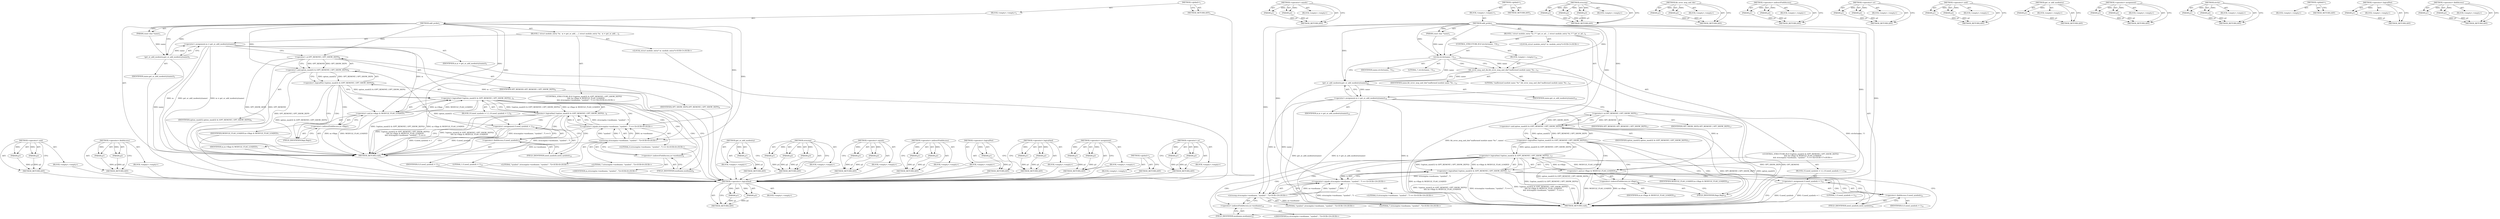 digraph "&lt;operator&gt;.fieldAccess" {
vulnerable_85 [label=<(METHOD,&lt;operator&gt;.and)>];
vulnerable_86 [label=<(PARAM,p1)>];
vulnerable_87 [label=<(PARAM,p2)>];
vulnerable_88 [label=<(BLOCK,&lt;empty&gt;,&lt;empty&gt;)>];
vulnerable_89 [label=<(METHOD_RETURN,ANY)>];
vulnerable_111 [label=<(METHOD,&lt;operator&gt;.fieldAccess)>];
vulnerable_112 [label=<(PARAM,p1)>];
vulnerable_113 [label=<(PARAM,p2)>];
vulnerable_114 [label=<(BLOCK,&lt;empty&gt;,&lt;empty&gt;)>];
vulnerable_115 [label=<(METHOD_RETURN,ANY)>];
vulnerable_6 [label=<(METHOD,&lt;global&gt;)<SUB>1</SUB>>];
vulnerable_7 [label=<(BLOCK,&lt;empty&gt;,&lt;empty&gt;)<SUB>1</SUB>>];
vulnerable_8 [label=<(METHOD,add_probe)<SUB>1</SUB>>];
vulnerable_9 [label=<(PARAM,const char *name)<SUB>1</SUB>>];
vulnerable_10 [label=<(BLOCK,{
 	struct module_entry *m;
 
 	m = get_or_add_...,{
 	struct module_entry *m;
 
 	m = get_or_add_...)<SUB>2</SUB>>];
vulnerable_11 [label="<(LOCAL,struct module_entry* m: module_entry*)<SUB>3</SUB>>"];
vulnerable_12 [label=<(&lt;operator&gt;.assignment,m = get_or_add_modentry(name))<SUB>5</SUB>>];
vulnerable_13 [label=<(IDENTIFIER,m,m = get_or_add_modentry(name))<SUB>5</SUB>>];
vulnerable_14 [label=<(get_or_add_modentry,get_or_add_modentry(name))<SUB>5</SUB>>];
vulnerable_15 [label=<(IDENTIFIER,name,get_or_add_modentry(name))<SUB>5</SUB>>];
vulnerable_16 [label="<(CONTROL_STRUCTURE,IF,if (!(option_mask32 &amp; (OPT_REMOVE | OPT_SHOW_DEPS))
 	 &amp;&amp; (m-&gt;flags &amp; MODULE_FLAG_LOADED)
	 &amp;&amp; strncmp(m-&gt;modname, &quot;symbol:&quot;, 7) == 0))<SUB>6</SUB>>"];
vulnerable_17 [label=<(&lt;operator&gt;.logicalAnd,!(option_mask32 &amp; (OPT_REMOVE | OPT_SHOW_DEPS))...)<SUB>6</SUB>>];
vulnerable_18 [label=<(&lt;operator&gt;.logicalAnd,!(option_mask32 &amp; (OPT_REMOVE | OPT_SHOW_DEPS))...)<SUB>6</SUB>>];
vulnerable_19 [label=<(&lt;operator&gt;.logicalNot,!(option_mask32 &amp; (OPT_REMOVE | OPT_SHOW_DEPS)))<SUB>6</SUB>>];
vulnerable_20 [label=<(&lt;operator&gt;.and,option_mask32 &amp; (OPT_REMOVE | OPT_SHOW_DEPS))<SUB>6</SUB>>];
vulnerable_21 [label=<(IDENTIFIER,option_mask32,option_mask32 &amp; (OPT_REMOVE | OPT_SHOW_DEPS))<SUB>6</SUB>>];
vulnerable_22 [label=<(&lt;operator&gt;.or,OPT_REMOVE | OPT_SHOW_DEPS)<SUB>6</SUB>>];
vulnerable_23 [label=<(IDENTIFIER,OPT_REMOVE,OPT_REMOVE | OPT_SHOW_DEPS)<SUB>6</SUB>>];
vulnerable_24 [label=<(IDENTIFIER,OPT_SHOW_DEPS,OPT_REMOVE | OPT_SHOW_DEPS)<SUB>6</SUB>>];
vulnerable_25 [label=<(&lt;operator&gt;.and,m-&gt;flags &amp; MODULE_FLAG_LOADED)<SUB>7</SUB>>];
vulnerable_26 [label=<(&lt;operator&gt;.indirectFieldAccess,m-&gt;flags)<SUB>7</SUB>>];
vulnerable_27 [label=<(IDENTIFIER,m,m-&gt;flags &amp; MODULE_FLAG_LOADED)<SUB>7</SUB>>];
vulnerable_28 [label=<(FIELD_IDENTIFIER,flags,flags)<SUB>7</SUB>>];
vulnerable_29 [label=<(IDENTIFIER,MODULE_FLAG_LOADED,m-&gt;flags &amp; MODULE_FLAG_LOADED)<SUB>7</SUB>>];
vulnerable_30 [label="<(&lt;operator&gt;.equals,strncmp(m-&gt;modname, &quot;symbol:&quot;, 7) == 0)<SUB>8</SUB>>"];
vulnerable_31 [label="<(strncmp,strncmp(m-&gt;modname, &quot;symbol:&quot;, 7))<SUB>8</SUB>>"];
vulnerable_32 [label=<(&lt;operator&gt;.indirectFieldAccess,m-&gt;modname)<SUB>8</SUB>>];
vulnerable_33 [label="<(IDENTIFIER,m,strncmp(m-&gt;modname, &quot;symbol:&quot;, 7))<SUB>8</SUB>>"];
vulnerable_34 [label=<(FIELD_IDENTIFIER,modname,modname)<SUB>8</SUB>>];
vulnerable_35 [label="<(LITERAL,&quot;symbol:&quot;,strncmp(m-&gt;modname, &quot;symbol:&quot;, 7))<SUB>8</SUB>>"];
vulnerable_36 [label="<(LITERAL,7,strncmp(m-&gt;modname, &quot;symbol:&quot;, 7))<SUB>8</SUB>>"];
vulnerable_37 [label="<(LITERAL,0,strncmp(m-&gt;modname, &quot;symbol:&quot;, 7) == 0)<SUB>8</SUB>>"];
vulnerable_38 [label=<(BLOCK,{
		G.need_symbols = 1;
	},{
		G.need_symbols = 1;
	})<SUB>9</SUB>>];
vulnerable_39 [label=<(&lt;operator&gt;.assignment,G.need_symbols = 1)<SUB>10</SUB>>];
vulnerable_40 [label=<(&lt;operator&gt;.fieldAccess,G.need_symbols)<SUB>10</SUB>>];
vulnerable_41 [label=<(IDENTIFIER,G,G.need_symbols = 1)<SUB>10</SUB>>];
vulnerable_42 [label=<(FIELD_IDENTIFIER,need_symbols,need_symbols)<SUB>10</SUB>>];
vulnerable_43 [label=<(LITERAL,1,G.need_symbols = 1)<SUB>10</SUB>>];
vulnerable_44 [label=<(METHOD_RETURN,void)<SUB>1</SUB>>];
vulnerable_46 [label=<(METHOD_RETURN,ANY)<SUB>1</SUB>>];
vulnerable_72 [label=<(METHOD,get_or_add_modentry)>];
vulnerable_73 [label=<(PARAM,p1)>];
vulnerable_74 [label=<(BLOCK,&lt;empty&gt;,&lt;empty&gt;)>];
vulnerable_75 [label=<(METHOD_RETURN,ANY)>];
vulnerable_105 [label=<(METHOD,strncmp)>];
vulnerable_106 [label=<(PARAM,p1)>];
vulnerable_107 [label=<(PARAM,p2)>];
vulnerable_108 [label=<(PARAM,p3)>];
vulnerable_109 [label=<(BLOCK,&lt;empty&gt;,&lt;empty&gt;)>];
vulnerable_110 [label=<(METHOD_RETURN,ANY)>];
vulnerable_100 [label=<(METHOD,&lt;operator&gt;.equals)>];
vulnerable_101 [label=<(PARAM,p1)>];
vulnerable_102 [label=<(PARAM,p2)>];
vulnerable_103 [label=<(BLOCK,&lt;empty&gt;,&lt;empty&gt;)>];
vulnerable_104 [label=<(METHOD_RETURN,ANY)>];
vulnerable_95 [label=<(METHOD,&lt;operator&gt;.indirectFieldAccess)>];
vulnerable_96 [label=<(PARAM,p1)>];
vulnerable_97 [label=<(PARAM,p2)>];
vulnerable_98 [label=<(BLOCK,&lt;empty&gt;,&lt;empty&gt;)>];
vulnerable_99 [label=<(METHOD_RETURN,ANY)>];
vulnerable_81 [label=<(METHOD,&lt;operator&gt;.logicalNot)>];
vulnerable_82 [label=<(PARAM,p1)>];
vulnerable_83 [label=<(BLOCK,&lt;empty&gt;,&lt;empty&gt;)>];
vulnerable_84 [label=<(METHOD_RETURN,ANY)>];
vulnerable_76 [label=<(METHOD,&lt;operator&gt;.logicalAnd)>];
vulnerable_77 [label=<(PARAM,p1)>];
vulnerable_78 [label=<(PARAM,p2)>];
vulnerable_79 [label=<(BLOCK,&lt;empty&gt;,&lt;empty&gt;)>];
vulnerable_80 [label=<(METHOD_RETURN,ANY)>];
vulnerable_67 [label=<(METHOD,&lt;operator&gt;.assignment)>];
vulnerable_68 [label=<(PARAM,p1)>];
vulnerable_69 [label=<(PARAM,p2)>];
vulnerable_70 [label=<(BLOCK,&lt;empty&gt;,&lt;empty&gt;)>];
vulnerable_71 [label=<(METHOD_RETURN,ANY)>];
vulnerable_61 [label=<(METHOD,&lt;global&gt;)<SUB>1</SUB>>];
vulnerable_62 [label=<(BLOCK,&lt;empty&gt;,&lt;empty&gt;)>];
vulnerable_63 [label=<(METHOD_RETURN,ANY)>];
vulnerable_90 [label=<(METHOD,&lt;operator&gt;.or)>];
vulnerable_91 [label=<(PARAM,p1)>];
vulnerable_92 [label=<(PARAM,p2)>];
vulnerable_93 [label=<(BLOCK,&lt;empty&gt;,&lt;empty&gt;)>];
vulnerable_94 [label=<(METHOD_RETURN,ANY)>];
fixed_98 [label=<(METHOD,&lt;operator&gt;.logicalAnd)>];
fixed_99 [label=<(PARAM,p1)>];
fixed_100 [label=<(PARAM,p2)>];
fixed_101 [label=<(BLOCK,&lt;empty&gt;,&lt;empty&gt;)>];
fixed_102 [label=<(METHOD_RETURN,ANY)>];
fixed_122 [label=<(METHOD,&lt;operator&gt;.equals)>];
fixed_123 [label=<(PARAM,p1)>];
fixed_124 [label=<(PARAM,p2)>];
fixed_125 [label=<(BLOCK,&lt;empty&gt;,&lt;empty&gt;)>];
fixed_126 [label=<(METHOD_RETURN,ANY)>];
fixed_6 [label=<(METHOD,&lt;global&gt;)<SUB>1</SUB>>];
fixed_7 [label=<(BLOCK,&lt;empty&gt;,&lt;empty&gt;)<SUB>1</SUB>>];
fixed_8 [label=<(METHOD,add_probe)<SUB>1</SUB>>];
fixed_9 [label=<(PARAM,const char *name)<SUB>1</SUB>>];
fixed_10 [label=<(BLOCK,{
 	struct module_entry *m;
 
	/*
	 * get_or_ad...,{
 	struct module_entry *m;
 
	/*
	 * get_or_ad...)<SUB>2</SUB>>];
fixed_11 [label="<(LOCAL,struct module_entry* m: module_entry*)<SUB>3</SUB>>"];
fixed_12 [label=<(CONTROL_STRUCTURE,IF,if (strchr(name, '/')))<SUB>13</SUB>>];
fixed_13 [label=<(strchr,strchr(name, '/'))<SUB>13</SUB>>];
fixed_14 [label=<(IDENTIFIER,name,strchr(name, '/'))<SUB>13</SUB>>];
fixed_15 [label=<(LITERAL,'/',strchr(name, '/'))<SUB>13</SUB>>];
fixed_16 [label=<(BLOCK,&lt;empty&gt;,&lt;empty&gt;)<SUB>14</SUB>>];
fixed_17 [label=<(bb_error_msg_and_die,bb_error_msg_and_die(&quot;malformed module name '%s...)<SUB>14</SUB>>];
fixed_18 [label=<(LITERAL,&quot;malformed module name '%s'&quot;,bb_error_msg_and_die(&quot;malformed module name '%s...)<SUB>14</SUB>>];
fixed_19 [label=<(IDENTIFIER,name,bb_error_msg_and_die(&quot;malformed module name '%s...)<SUB>14</SUB>>];
fixed_20 [label=<(&lt;operator&gt;.assignment,m = get_or_add_modentry(name))<SUB>16</SUB>>];
fixed_21 [label=<(IDENTIFIER,m,m = get_or_add_modentry(name))<SUB>16</SUB>>];
fixed_22 [label=<(get_or_add_modentry,get_or_add_modentry(name))<SUB>16</SUB>>];
fixed_23 [label=<(IDENTIFIER,name,get_or_add_modentry(name))<SUB>16</SUB>>];
fixed_24 [label="<(CONTROL_STRUCTURE,IF,if (!(option_mask32 &amp; (OPT_REMOVE | OPT_SHOW_DEPS))
 	 &amp;&amp; (m-&gt;flags &amp; MODULE_FLAG_LOADED)
	 &amp;&amp; strncmp(m-&gt;modname, &quot;symbol:&quot;, 7) == 0))<SUB>17</SUB>>"];
fixed_25 [label=<(&lt;operator&gt;.logicalAnd,!(option_mask32 &amp; (OPT_REMOVE | OPT_SHOW_DEPS))...)<SUB>17</SUB>>];
fixed_26 [label=<(&lt;operator&gt;.logicalAnd,!(option_mask32 &amp; (OPT_REMOVE | OPT_SHOW_DEPS))...)<SUB>17</SUB>>];
fixed_27 [label=<(&lt;operator&gt;.logicalNot,!(option_mask32 &amp; (OPT_REMOVE | OPT_SHOW_DEPS)))<SUB>17</SUB>>];
fixed_28 [label=<(&lt;operator&gt;.and,option_mask32 &amp; (OPT_REMOVE | OPT_SHOW_DEPS))<SUB>17</SUB>>];
fixed_29 [label=<(IDENTIFIER,option_mask32,option_mask32 &amp; (OPT_REMOVE | OPT_SHOW_DEPS))<SUB>17</SUB>>];
fixed_30 [label=<(&lt;operator&gt;.or,OPT_REMOVE | OPT_SHOW_DEPS)<SUB>17</SUB>>];
fixed_31 [label=<(IDENTIFIER,OPT_REMOVE,OPT_REMOVE | OPT_SHOW_DEPS)<SUB>17</SUB>>];
fixed_32 [label=<(IDENTIFIER,OPT_SHOW_DEPS,OPT_REMOVE | OPT_SHOW_DEPS)<SUB>17</SUB>>];
fixed_33 [label=<(&lt;operator&gt;.and,m-&gt;flags &amp; MODULE_FLAG_LOADED)<SUB>18</SUB>>];
fixed_34 [label=<(&lt;operator&gt;.indirectFieldAccess,m-&gt;flags)<SUB>18</SUB>>];
fixed_35 [label=<(IDENTIFIER,m,m-&gt;flags &amp; MODULE_FLAG_LOADED)<SUB>18</SUB>>];
fixed_36 [label=<(FIELD_IDENTIFIER,flags,flags)<SUB>18</SUB>>];
fixed_37 [label=<(IDENTIFIER,MODULE_FLAG_LOADED,m-&gt;flags &amp; MODULE_FLAG_LOADED)<SUB>18</SUB>>];
fixed_38 [label="<(&lt;operator&gt;.equals,strncmp(m-&gt;modname, &quot;symbol:&quot;, 7) == 0)<SUB>19</SUB>>"];
fixed_39 [label="<(strncmp,strncmp(m-&gt;modname, &quot;symbol:&quot;, 7))<SUB>19</SUB>>"];
fixed_40 [label=<(&lt;operator&gt;.indirectFieldAccess,m-&gt;modname)<SUB>19</SUB>>];
fixed_41 [label="<(IDENTIFIER,m,strncmp(m-&gt;modname, &quot;symbol:&quot;, 7))<SUB>19</SUB>>"];
fixed_42 [label=<(FIELD_IDENTIFIER,modname,modname)<SUB>19</SUB>>];
fixed_43 [label="<(LITERAL,&quot;symbol:&quot;,strncmp(m-&gt;modname, &quot;symbol:&quot;, 7))<SUB>19</SUB>>"];
fixed_44 [label="<(LITERAL,7,strncmp(m-&gt;modname, &quot;symbol:&quot;, 7))<SUB>19</SUB>>"];
fixed_45 [label="<(LITERAL,0,strncmp(m-&gt;modname, &quot;symbol:&quot;, 7) == 0)<SUB>19</SUB>>"];
fixed_46 [label=<(BLOCK,{
		G.need_symbols = 1;
	},{
		G.need_symbols = 1;
	})<SUB>20</SUB>>];
fixed_47 [label=<(&lt;operator&gt;.assignment,G.need_symbols = 1)<SUB>21</SUB>>];
fixed_48 [label=<(&lt;operator&gt;.fieldAccess,G.need_symbols)<SUB>21</SUB>>];
fixed_49 [label=<(IDENTIFIER,G,G.need_symbols = 1)<SUB>21</SUB>>];
fixed_50 [label=<(FIELD_IDENTIFIER,need_symbols,need_symbols)<SUB>21</SUB>>];
fixed_51 [label=<(LITERAL,1,G.need_symbols = 1)<SUB>21</SUB>>];
fixed_52 [label=<(METHOD_RETURN,void)<SUB>1</SUB>>];
fixed_54 [label=<(METHOD_RETURN,ANY)<SUB>1</SUB>>];
fixed_127 [label=<(METHOD,strncmp)>];
fixed_128 [label=<(PARAM,p1)>];
fixed_129 [label=<(PARAM,p2)>];
fixed_130 [label=<(PARAM,p3)>];
fixed_131 [label=<(BLOCK,&lt;empty&gt;,&lt;empty&gt;)>];
fixed_132 [label=<(METHOD_RETURN,ANY)>];
fixed_84 [label=<(METHOD,bb_error_msg_and_die)>];
fixed_85 [label=<(PARAM,p1)>];
fixed_86 [label=<(PARAM,p2)>];
fixed_87 [label=<(BLOCK,&lt;empty&gt;,&lt;empty&gt;)>];
fixed_88 [label=<(METHOD_RETURN,ANY)>];
fixed_117 [label=<(METHOD,&lt;operator&gt;.indirectFieldAccess)>];
fixed_118 [label=<(PARAM,p1)>];
fixed_119 [label=<(PARAM,p2)>];
fixed_120 [label=<(BLOCK,&lt;empty&gt;,&lt;empty&gt;)>];
fixed_121 [label=<(METHOD_RETURN,ANY)>];
fixed_112 [label=<(METHOD,&lt;operator&gt;.or)>];
fixed_113 [label=<(PARAM,p1)>];
fixed_114 [label=<(PARAM,p2)>];
fixed_115 [label=<(BLOCK,&lt;empty&gt;,&lt;empty&gt;)>];
fixed_116 [label=<(METHOD_RETURN,ANY)>];
fixed_107 [label=<(METHOD,&lt;operator&gt;.and)>];
fixed_108 [label=<(PARAM,p1)>];
fixed_109 [label=<(PARAM,p2)>];
fixed_110 [label=<(BLOCK,&lt;empty&gt;,&lt;empty&gt;)>];
fixed_111 [label=<(METHOD_RETURN,ANY)>];
fixed_94 [label=<(METHOD,get_or_add_modentry)>];
fixed_95 [label=<(PARAM,p1)>];
fixed_96 [label=<(BLOCK,&lt;empty&gt;,&lt;empty&gt;)>];
fixed_97 [label=<(METHOD_RETURN,ANY)>];
fixed_89 [label=<(METHOD,&lt;operator&gt;.assignment)>];
fixed_90 [label=<(PARAM,p1)>];
fixed_91 [label=<(PARAM,p2)>];
fixed_92 [label=<(BLOCK,&lt;empty&gt;,&lt;empty&gt;)>];
fixed_93 [label=<(METHOD_RETURN,ANY)>];
fixed_79 [label=<(METHOD,strchr)>];
fixed_80 [label=<(PARAM,p1)>];
fixed_81 [label=<(PARAM,p2)>];
fixed_82 [label=<(BLOCK,&lt;empty&gt;,&lt;empty&gt;)>];
fixed_83 [label=<(METHOD_RETURN,ANY)>];
fixed_73 [label=<(METHOD,&lt;global&gt;)<SUB>1</SUB>>];
fixed_74 [label=<(BLOCK,&lt;empty&gt;,&lt;empty&gt;)>];
fixed_75 [label=<(METHOD_RETURN,ANY)>];
fixed_103 [label=<(METHOD,&lt;operator&gt;.logicalNot)>];
fixed_104 [label=<(PARAM,p1)>];
fixed_105 [label=<(BLOCK,&lt;empty&gt;,&lt;empty&gt;)>];
fixed_106 [label=<(METHOD_RETURN,ANY)>];
fixed_133 [label=<(METHOD,&lt;operator&gt;.fieldAccess)>];
fixed_134 [label=<(PARAM,p1)>];
fixed_135 [label=<(PARAM,p2)>];
fixed_136 [label=<(BLOCK,&lt;empty&gt;,&lt;empty&gt;)>];
fixed_137 [label=<(METHOD_RETURN,ANY)>];
vulnerable_85 -> vulnerable_86  [key=0, label="AST: "];
vulnerable_85 -> vulnerable_86  [key=1, label="DDG: "];
vulnerable_85 -> vulnerable_88  [key=0, label="AST: "];
vulnerable_85 -> vulnerable_87  [key=0, label="AST: "];
vulnerable_85 -> vulnerable_87  [key=1, label="DDG: "];
vulnerable_85 -> vulnerable_89  [key=0, label="AST: "];
vulnerable_85 -> vulnerable_89  [key=1, label="CFG: "];
vulnerable_86 -> vulnerable_89  [key=0, label="DDG: p1"];
vulnerable_87 -> vulnerable_89  [key=0, label="DDG: p2"];
vulnerable_88 -> fixed_98  [key=0];
vulnerable_89 -> fixed_98  [key=0];
vulnerable_111 -> vulnerable_112  [key=0, label="AST: "];
vulnerable_111 -> vulnerable_112  [key=1, label="DDG: "];
vulnerable_111 -> vulnerable_114  [key=0, label="AST: "];
vulnerable_111 -> vulnerable_113  [key=0, label="AST: "];
vulnerable_111 -> vulnerable_113  [key=1, label="DDG: "];
vulnerable_111 -> vulnerable_115  [key=0, label="AST: "];
vulnerable_111 -> vulnerable_115  [key=1, label="CFG: "];
vulnerable_112 -> vulnerable_115  [key=0, label="DDG: p1"];
vulnerable_113 -> vulnerable_115  [key=0, label="DDG: p2"];
vulnerable_114 -> fixed_98  [key=0];
vulnerable_115 -> fixed_98  [key=0];
vulnerable_6 -> vulnerable_7  [key=0, label="AST: "];
vulnerable_6 -> vulnerable_46  [key=0, label="AST: "];
vulnerable_6 -> vulnerable_46  [key=1, label="CFG: "];
vulnerable_7 -> vulnerable_8  [key=0, label="AST: "];
vulnerable_8 -> vulnerable_9  [key=0, label="AST: "];
vulnerable_8 -> vulnerable_9  [key=1, label="DDG: "];
vulnerable_8 -> vulnerable_10  [key=0, label="AST: "];
vulnerable_8 -> vulnerable_44  [key=0, label="AST: "];
vulnerable_8 -> vulnerable_14  [key=0, label="CFG: "];
vulnerable_8 -> vulnerable_14  [key=1, label="DDG: "];
vulnerable_8 -> vulnerable_39  [key=0, label="DDG: "];
vulnerable_8 -> vulnerable_30  [key=0, label="DDG: "];
vulnerable_8 -> vulnerable_25  [key=0, label="DDG: "];
vulnerable_8 -> vulnerable_31  [key=0, label="DDG: "];
vulnerable_8 -> vulnerable_20  [key=0, label="DDG: "];
vulnerable_8 -> vulnerable_22  [key=0, label="DDG: "];
vulnerable_9 -> vulnerable_14  [key=0, label="DDG: name"];
vulnerable_10 -> vulnerable_11  [key=0, label="AST: "];
vulnerable_10 -> vulnerable_12  [key=0, label="AST: "];
vulnerable_10 -> vulnerable_16  [key=0, label="AST: "];
vulnerable_11 -> fixed_98  [key=0];
vulnerable_12 -> vulnerable_13  [key=0, label="AST: "];
vulnerable_12 -> vulnerable_14  [key=0, label="AST: "];
vulnerable_12 -> vulnerable_22  [key=0, label="CFG: "];
vulnerable_12 -> vulnerable_44  [key=0, label="DDG: m"];
vulnerable_12 -> vulnerable_44  [key=1, label="DDG: get_or_add_modentry(name)"];
vulnerable_12 -> vulnerable_44  [key=2, label="DDG: m = get_or_add_modentry(name)"];
vulnerable_12 -> vulnerable_25  [key=0, label="DDG: m"];
vulnerable_12 -> vulnerable_31  [key=0, label="DDG: m"];
vulnerable_13 -> fixed_98  [key=0];
vulnerable_14 -> vulnerable_15  [key=0, label="AST: "];
vulnerable_14 -> vulnerable_12  [key=0, label="CFG: "];
vulnerable_14 -> vulnerable_12  [key=1, label="DDG: name"];
vulnerable_14 -> vulnerable_44  [key=0, label="DDG: name"];
vulnerable_15 -> fixed_98  [key=0];
vulnerable_16 -> vulnerable_17  [key=0, label="AST: "];
vulnerable_16 -> vulnerable_38  [key=0, label="AST: "];
vulnerable_17 -> vulnerable_18  [key=0, label="AST: "];
vulnerable_17 -> vulnerable_30  [key=0, label="AST: "];
vulnerable_17 -> vulnerable_44  [key=0, label="CFG: "];
vulnerable_17 -> vulnerable_44  [key=1, label="DDG: !(option_mask32 &amp; (OPT_REMOVE | OPT_SHOW_DEPS))
 	 &amp;&amp; (m-&gt;flags &amp; MODULE_FLAG_LOADED)"];
vulnerable_17 -> vulnerable_44  [key=2, label="DDG: strncmp(m-&gt;modname, &quot;symbol:&quot;, 7) == 0"];
vulnerable_17 -> vulnerable_44  [key=3, label="DDG: !(option_mask32 &amp; (OPT_REMOVE | OPT_SHOW_DEPS))
 	 &amp;&amp; (m-&gt;flags &amp; MODULE_FLAG_LOADED)
	 &amp;&amp; strncmp(m-&gt;modname, &quot;symbol:&quot;, 7) == 0"];
vulnerable_17 -> vulnerable_42  [key=0, label="CFG: "];
vulnerable_17 -> vulnerable_42  [key=1, label="CDG: "];
vulnerable_17 -> vulnerable_40  [key=0, label="CDG: "];
vulnerable_17 -> vulnerable_39  [key=0, label="CDG: "];
vulnerable_18 -> vulnerable_19  [key=0, label="AST: "];
vulnerable_18 -> vulnerable_25  [key=0, label="AST: "];
vulnerable_18 -> vulnerable_17  [key=0, label="CFG: "];
vulnerable_18 -> vulnerable_17  [key=1, label="DDG: !(option_mask32 &amp; (OPT_REMOVE | OPT_SHOW_DEPS))"];
vulnerable_18 -> vulnerable_17  [key=2, label="DDG: m-&gt;flags &amp; MODULE_FLAG_LOADED"];
vulnerable_18 -> vulnerable_34  [key=0, label="CFG: "];
vulnerable_18 -> vulnerable_34  [key=1, label="CDG: "];
vulnerable_18 -> vulnerable_44  [key=0, label="DDG: !(option_mask32 &amp; (OPT_REMOVE | OPT_SHOW_DEPS))"];
vulnerable_18 -> vulnerable_44  [key=1, label="DDG: m-&gt;flags &amp; MODULE_FLAG_LOADED"];
vulnerable_18 -> vulnerable_30  [key=0, label="CDG: "];
vulnerable_18 -> vulnerable_32  [key=0, label="CDG: "];
vulnerable_18 -> vulnerable_31  [key=0, label="CDG: "];
vulnerable_19 -> vulnerable_20  [key=0, label="AST: "];
vulnerable_19 -> vulnerable_18  [key=0, label="CFG: "];
vulnerable_19 -> vulnerable_18  [key=1, label="DDG: option_mask32 &amp; (OPT_REMOVE | OPT_SHOW_DEPS)"];
vulnerable_19 -> vulnerable_28  [key=0, label="CFG: "];
vulnerable_19 -> vulnerable_28  [key=1, label="CDG: "];
vulnerable_19 -> vulnerable_44  [key=0, label="DDG: option_mask32 &amp; (OPT_REMOVE | OPT_SHOW_DEPS)"];
vulnerable_19 -> vulnerable_26  [key=0, label="CDG: "];
vulnerable_19 -> vulnerable_25  [key=0, label="CDG: "];
vulnerable_20 -> vulnerable_21  [key=0, label="AST: "];
vulnerable_20 -> vulnerable_22  [key=0, label="AST: "];
vulnerable_20 -> vulnerable_19  [key=0, label="CFG: "];
vulnerable_20 -> vulnerable_19  [key=1, label="DDG: option_mask32"];
vulnerable_20 -> vulnerable_19  [key=2, label="DDG: OPT_REMOVE | OPT_SHOW_DEPS"];
vulnerable_20 -> vulnerable_44  [key=0, label="DDG: OPT_REMOVE | OPT_SHOW_DEPS"];
vulnerable_20 -> vulnerable_44  [key=1, label="DDG: option_mask32"];
vulnerable_21 -> fixed_98  [key=0];
vulnerable_22 -> vulnerable_23  [key=0, label="AST: "];
vulnerable_22 -> vulnerable_24  [key=0, label="AST: "];
vulnerable_22 -> vulnerable_20  [key=0, label="CFG: "];
vulnerable_22 -> vulnerable_20  [key=1, label="DDG: OPT_REMOVE"];
vulnerable_22 -> vulnerable_20  [key=2, label="DDG: OPT_SHOW_DEPS"];
vulnerable_22 -> vulnerable_44  [key=0, label="DDG: OPT_SHOW_DEPS"];
vulnerable_22 -> vulnerable_44  [key=1, label="DDG: OPT_REMOVE"];
vulnerable_23 -> fixed_98  [key=0];
vulnerable_24 -> fixed_98  [key=0];
vulnerable_25 -> vulnerable_26  [key=0, label="AST: "];
vulnerable_25 -> vulnerable_29  [key=0, label="AST: "];
vulnerable_25 -> vulnerable_18  [key=0, label="CFG: "];
vulnerable_25 -> vulnerable_18  [key=1, label="DDG: m-&gt;flags"];
vulnerable_25 -> vulnerable_18  [key=2, label="DDG: MODULE_FLAG_LOADED"];
vulnerable_25 -> vulnerable_44  [key=0, label="DDG: m-&gt;flags"];
vulnerable_25 -> vulnerable_44  [key=1, label="DDG: MODULE_FLAG_LOADED"];
vulnerable_26 -> vulnerable_27  [key=0, label="AST: "];
vulnerable_26 -> vulnerable_28  [key=0, label="AST: "];
vulnerable_26 -> vulnerable_25  [key=0, label="CFG: "];
vulnerable_27 -> fixed_98  [key=0];
vulnerable_28 -> vulnerable_26  [key=0, label="CFG: "];
vulnerable_29 -> fixed_98  [key=0];
vulnerable_30 -> vulnerable_31  [key=0, label="AST: "];
vulnerable_30 -> vulnerable_37  [key=0, label="AST: "];
vulnerable_30 -> vulnerable_17  [key=0, label="CFG: "];
vulnerable_30 -> vulnerable_17  [key=1, label="DDG: strncmp(m-&gt;modname, &quot;symbol:&quot;, 7)"];
vulnerable_30 -> vulnerable_17  [key=2, label="DDG: 0"];
vulnerable_30 -> vulnerable_44  [key=0, label="DDG: strncmp(m-&gt;modname, &quot;symbol:&quot;, 7)"];
vulnerable_31 -> vulnerable_32  [key=0, label="AST: "];
vulnerable_31 -> vulnerable_35  [key=0, label="AST: "];
vulnerable_31 -> vulnerable_36  [key=0, label="AST: "];
vulnerable_31 -> vulnerable_30  [key=0, label="CFG: "];
vulnerable_31 -> vulnerable_30  [key=1, label="DDG: m-&gt;modname"];
vulnerable_31 -> vulnerable_30  [key=2, label="DDG: &quot;symbol:&quot;"];
vulnerable_31 -> vulnerable_30  [key=3, label="DDG: 7"];
vulnerable_31 -> vulnerable_44  [key=0, label="DDG: m-&gt;modname"];
vulnerable_32 -> vulnerable_33  [key=0, label="AST: "];
vulnerable_32 -> vulnerable_34  [key=0, label="AST: "];
vulnerable_32 -> vulnerable_31  [key=0, label="CFG: "];
vulnerable_33 -> fixed_98  [key=0];
vulnerable_34 -> vulnerable_32  [key=0, label="CFG: "];
vulnerable_35 -> fixed_98  [key=0];
vulnerable_36 -> fixed_98  [key=0];
vulnerable_37 -> fixed_98  [key=0];
vulnerable_38 -> vulnerable_39  [key=0, label="AST: "];
vulnerable_39 -> vulnerable_40  [key=0, label="AST: "];
vulnerable_39 -> vulnerable_43  [key=0, label="AST: "];
vulnerable_39 -> vulnerable_44  [key=0, label="CFG: "];
vulnerable_39 -> vulnerable_44  [key=1, label="DDG: G.need_symbols"];
vulnerable_39 -> vulnerable_44  [key=2, label="DDG: G.need_symbols = 1"];
vulnerable_40 -> vulnerable_41  [key=0, label="AST: "];
vulnerable_40 -> vulnerable_42  [key=0, label="AST: "];
vulnerable_40 -> vulnerable_39  [key=0, label="CFG: "];
vulnerable_41 -> fixed_98  [key=0];
vulnerable_42 -> vulnerable_40  [key=0, label="CFG: "];
vulnerable_43 -> fixed_98  [key=0];
vulnerable_44 -> fixed_98  [key=0];
vulnerable_46 -> fixed_98  [key=0];
vulnerable_72 -> vulnerable_73  [key=0, label="AST: "];
vulnerable_72 -> vulnerable_73  [key=1, label="DDG: "];
vulnerable_72 -> vulnerable_74  [key=0, label="AST: "];
vulnerable_72 -> vulnerable_75  [key=0, label="AST: "];
vulnerable_72 -> vulnerable_75  [key=1, label="CFG: "];
vulnerable_73 -> vulnerable_75  [key=0, label="DDG: p1"];
vulnerable_74 -> fixed_98  [key=0];
vulnerable_75 -> fixed_98  [key=0];
vulnerable_105 -> vulnerable_106  [key=0, label="AST: "];
vulnerable_105 -> vulnerable_106  [key=1, label="DDG: "];
vulnerable_105 -> vulnerable_109  [key=0, label="AST: "];
vulnerable_105 -> vulnerable_107  [key=0, label="AST: "];
vulnerable_105 -> vulnerable_107  [key=1, label="DDG: "];
vulnerable_105 -> vulnerable_110  [key=0, label="AST: "];
vulnerable_105 -> vulnerable_110  [key=1, label="CFG: "];
vulnerable_105 -> vulnerable_108  [key=0, label="AST: "];
vulnerable_105 -> vulnerable_108  [key=1, label="DDG: "];
vulnerable_106 -> vulnerable_110  [key=0, label="DDG: p1"];
vulnerable_107 -> vulnerable_110  [key=0, label="DDG: p2"];
vulnerable_108 -> vulnerable_110  [key=0, label="DDG: p3"];
vulnerable_109 -> fixed_98  [key=0];
vulnerable_110 -> fixed_98  [key=0];
vulnerable_100 -> vulnerable_101  [key=0, label="AST: "];
vulnerable_100 -> vulnerable_101  [key=1, label="DDG: "];
vulnerable_100 -> vulnerable_103  [key=0, label="AST: "];
vulnerable_100 -> vulnerable_102  [key=0, label="AST: "];
vulnerable_100 -> vulnerable_102  [key=1, label="DDG: "];
vulnerable_100 -> vulnerable_104  [key=0, label="AST: "];
vulnerable_100 -> vulnerable_104  [key=1, label="CFG: "];
vulnerable_101 -> vulnerable_104  [key=0, label="DDG: p1"];
vulnerable_102 -> vulnerable_104  [key=0, label="DDG: p2"];
vulnerable_103 -> fixed_98  [key=0];
vulnerable_104 -> fixed_98  [key=0];
vulnerable_95 -> vulnerable_96  [key=0, label="AST: "];
vulnerable_95 -> vulnerable_96  [key=1, label="DDG: "];
vulnerable_95 -> vulnerable_98  [key=0, label="AST: "];
vulnerable_95 -> vulnerable_97  [key=0, label="AST: "];
vulnerable_95 -> vulnerable_97  [key=1, label="DDG: "];
vulnerable_95 -> vulnerable_99  [key=0, label="AST: "];
vulnerable_95 -> vulnerable_99  [key=1, label="CFG: "];
vulnerable_96 -> vulnerable_99  [key=0, label="DDG: p1"];
vulnerable_97 -> vulnerable_99  [key=0, label="DDG: p2"];
vulnerable_98 -> fixed_98  [key=0];
vulnerable_99 -> fixed_98  [key=0];
vulnerable_81 -> vulnerable_82  [key=0, label="AST: "];
vulnerable_81 -> vulnerable_82  [key=1, label="DDG: "];
vulnerable_81 -> vulnerable_83  [key=0, label="AST: "];
vulnerable_81 -> vulnerable_84  [key=0, label="AST: "];
vulnerable_81 -> vulnerable_84  [key=1, label="CFG: "];
vulnerable_82 -> vulnerable_84  [key=0, label="DDG: p1"];
vulnerable_83 -> fixed_98  [key=0];
vulnerable_84 -> fixed_98  [key=0];
vulnerable_76 -> vulnerable_77  [key=0, label="AST: "];
vulnerable_76 -> vulnerable_77  [key=1, label="DDG: "];
vulnerable_76 -> vulnerable_79  [key=0, label="AST: "];
vulnerable_76 -> vulnerable_78  [key=0, label="AST: "];
vulnerable_76 -> vulnerable_78  [key=1, label="DDG: "];
vulnerable_76 -> vulnerable_80  [key=0, label="AST: "];
vulnerable_76 -> vulnerable_80  [key=1, label="CFG: "];
vulnerable_77 -> vulnerable_80  [key=0, label="DDG: p1"];
vulnerable_78 -> vulnerable_80  [key=0, label="DDG: p2"];
vulnerable_79 -> fixed_98  [key=0];
vulnerable_80 -> fixed_98  [key=0];
vulnerable_67 -> vulnerable_68  [key=0, label="AST: "];
vulnerable_67 -> vulnerable_68  [key=1, label="DDG: "];
vulnerable_67 -> vulnerable_70  [key=0, label="AST: "];
vulnerable_67 -> vulnerable_69  [key=0, label="AST: "];
vulnerable_67 -> vulnerable_69  [key=1, label="DDG: "];
vulnerable_67 -> vulnerable_71  [key=0, label="AST: "];
vulnerable_67 -> vulnerable_71  [key=1, label="CFG: "];
vulnerable_68 -> vulnerable_71  [key=0, label="DDG: p1"];
vulnerable_69 -> vulnerable_71  [key=0, label="DDG: p2"];
vulnerable_70 -> fixed_98  [key=0];
vulnerable_71 -> fixed_98  [key=0];
vulnerable_61 -> vulnerable_62  [key=0, label="AST: "];
vulnerable_61 -> vulnerable_63  [key=0, label="AST: "];
vulnerable_61 -> vulnerable_63  [key=1, label="CFG: "];
vulnerable_62 -> fixed_98  [key=0];
vulnerable_63 -> fixed_98  [key=0];
vulnerable_90 -> vulnerable_91  [key=0, label="AST: "];
vulnerable_90 -> vulnerable_91  [key=1, label="DDG: "];
vulnerable_90 -> vulnerable_93  [key=0, label="AST: "];
vulnerable_90 -> vulnerable_92  [key=0, label="AST: "];
vulnerable_90 -> vulnerable_92  [key=1, label="DDG: "];
vulnerable_90 -> vulnerable_94  [key=0, label="AST: "];
vulnerable_90 -> vulnerable_94  [key=1, label="CFG: "];
vulnerable_91 -> vulnerable_94  [key=0, label="DDG: p1"];
vulnerable_92 -> vulnerable_94  [key=0, label="DDG: p2"];
vulnerable_93 -> fixed_98  [key=0];
vulnerable_94 -> fixed_98  [key=0];
fixed_98 -> fixed_99  [key=0, label="AST: "];
fixed_98 -> fixed_99  [key=1, label="DDG: "];
fixed_98 -> fixed_101  [key=0, label="AST: "];
fixed_98 -> fixed_100  [key=0, label="AST: "];
fixed_98 -> fixed_100  [key=1, label="DDG: "];
fixed_98 -> fixed_102  [key=0, label="AST: "];
fixed_98 -> fixed_102  [key=1, label="CFG: "];
fixed_99 -> fixed_102  [key=0, label="DDG: p1"];
fixed_100 -> fixed_102  [key=0, label="DDG: p2"];
fixed_122 -> fixed_123  [key=0, label="AST: "];
fixed_122 -> fixed_123  [key=1, label="DDG: "];
fixed_122 -> fixed_125  [key=0, label="AST: "];
fixed_122 -> fixed_124  [key=0, label="AST: "];
fixed_122 -> fixed_124  [key=1, label="DDG: "];
fixed_122 -> fixed_126  [key=0, label="AST: "];
fixed_122 -> fixed_126  [key=1, label="CFG: "];
fixed_123 -> fixed_126  [key=0, label="DDG: p1"];
fixed_124 -> fixed_126  [key=0, label="DDG: p2"];
fixed_6 -> fixed_7  [key=0, label="AST: "];
fixed_6 -> fixed_54  [key=0, label="AST: "];
fixed_6 -> fixed_54  [key=1, label="CFG: "];
fixed_7 -> fixed_8  [key=0, label="AST: "];
fixed_8 -> fixed_9  [key=0, label="AST: "];
fixed_8 -> fixed_9  [key=1, label="DDG: "];
fixed_8 -> fixed_10  [key=0, label="AST: "];
fixed_8 -> fixed_52  [key=0, label="AST: "];
fixed_8 -> fixed_13  [key=0, label="CFG: "];
fixed_8 -> fixed_13  [key=1, label="DDG: "];
fixed_8 -> fixed_22  [key=0, label="DDG: "];
fixed_8 -> fixed_47  [key=0, label="DDG: "];
fixed_8 -> fixed_17  [key=0, label="DDG: "];
fixed_8 -> fixed_38  [key=0, label="DDG: "];
fixed_8 -> fixed_33  [key=0, label="DDG: "];
fixed_8 -> fixed_39  [key=0, label="DDG: "];
fixed_8 -> fixed_28  [key=0, label="DDG: "];
fixed_8 -> fixed_30  [key=0, label="DDG: "];
fixed_9 -> fixed_13  [key=0, label="DDG: name"];
fixed_10 -> fixed_11  [key=0, label="AST: "];
fixed_10 -> fixed_12  [key=0, label="AST: "];
fixed_10 -> fixed_20  [key=0, label="AST: "];
fixed_10 -> fixed_24  [key=0, label="AST: "];
fixed_12 -> fixed_13  [key=0, label="AST: "];
fixed_12 -> fixed_16  [key=0, label="AST: "];
fixed_13 -> fixed_14  [key=0, label="AST: "];
fixed_13 -> fixed_15  [key=0, label="AST: "];
fixed_13 -> fixed_17  [key=0, label="CFG: "];
fixed_13 -> fixed_17  [key=1, label="DDG: name"];
fixed_13 -> fixed_17  [key=2, label="CDG: "];
fixed_13 -> fixed_22  [key=0, label="CFG: "];
fixed_13 -> fixed_22  [key=1, label="DDG: name"];
fixed_13 -> fixed_52  [key=0, label="DDG: strchr(name, '/')"];
fixed_16 -> fixed_17  [key=0, label="AST: "];
fixed_17 -> fixed_18  [key=0, label="AST: "];
fixed_17 -> fixed_19  [key=0, label="AST: "];
fixed_17 -> fixed_22  [key=0, label="CFG: "];
fixed_17 -> fixed_22  [key=1, label="DDG: name"];
fixed_17 -> fixed_52  [key=0, label="DDG: bb_error_msg_and_die(&quot;malformed module name '%s'&quot;, name)"];
fixed_20 -> fixed_21  [key=0, label="AST: "];
fixed_20 -> fixed_22  [key=0, label="AST: "];
fixed_20 -> fixed_30  [key=0, label="CFG: "];
fixed_20 -> fixed_52  [key=0, label="DDG: m"];
fixed_20 -> fixed_52  [key=1, label="DDG: get_or_add_modentry(name)"];
fixed_20 -> fixed_52  [key=2, label="DDG: m = get_or_add_modentry(name)"];
fixed_20 -> fixed_33  [key=0, label="DDG: m"];
fixed_20 -> fixed_39  [key=0, label="DDG: m"];
fixed_22 -> fixed_23  [key=0, label="AST: "];
fixed_22 -> fixed_20  [key=0, label="CFG: "];
fixed_22 -> fixed_20  [key=1, label="DDG: name"];
fixed_22 -> fixed_52  [key=0, label="DDG: name"];
fixed_24 -> fixed_25  [key=0, label="AST: "];
fixed_24 -> fixed_46  [key=0, label="AST: "];
fixed_25 -> fixed_26  [key=0, label="AST: "];
fixed_25 -> fixed_38  [key=0, label="AST: "];
fixed_25 -> fixed_52  [key=0, label="CFG: "];
fixed_25 -> fixed_52  [key=1, label="DDG: !(option_mask32 &amp; (OPT_REMOVE | OPT_SHOW_DEPS))
 	 &amp;&amp; (m-&gt;flags &amp; MODULE_FLAG_LOADED)"];
fixed_25 -> fixed_52  [key=2, label="DDG: strncmp(m-&gt;modname, &quot;symbol:&quot;, 7) == 0"];
fixed_25 -> fixed_52  [key=3, label="DDG: !(option_mask32 &amp; (OPT_REMOVE | OPT_SHOW_DEPS))
 	 &amp;&amp; (m-&gt;flags &amp; MODULE_FLAG_LOADED)
	 &amp;&amp; strncmp(m-&gt;modname, &quot;symbol:&quot;, 7) == 0"];
fixed_25 -> fixed_50  [key=0, label="CFG: "];
fixed_25 -> fixed_50  [key=1, label="CDG: "];
fixed_25 -> fixed_47  [key=0, label="CDG: "];
fixed_25 -> fixed_48  [key=0, label="CDG: "];
fixed_26 -> fixed_27  [key=0, label="AST: "];
fixed_26 -> fixed_33  [key=0, label="AST: "];
fixed_26 -> fixed_25  [key=0, label="CFG: "];
fixed_26 -> fixed_25  [key=1, label="DDG: !(option_mask32 &amp; (OPT_REMOVE | OPT_SHOW_DEPS))"];
fixed_26 -> fixed_25  [key=2, label="DDG: m-&gt;flags &amp; MODULE_FLAG_LOADED"];
fixed_26 -> fixed_42  [key=0, label="CFG: "];
fixed_26 -> fixed_42  [key=1, label="CDG: "];
fixed_26 -> fixed_52  [key=0, label="DDG: !(option_mask32 &amp; (OPT_REMOVE | OPT_SHOW_DEPS))"];
fixed_26 -> fixed_52  [key=1, label="DDG: m-&gt;flags &amp; MODULE_FLAG_LOADED"];
fixed_26 -> fixed_40  [key=0, label="CDG: "];
fixed_26 -> fixed_38  [key=0, label="CDG: "];
fixed_26 -> fixed_39  [key=0, label="CDG: "];
fixed_27 -> fixed_28  [key=0, label="AST: "];
fixed_27 -> fixed_26  [key=0, label="CFG: "];
fixed_27 -> fixed_26  [key=1, label="DDG: option_mask32 &amp; (OPT_REMOVE | OPT_SHOW_DEPS)"];
fixed_27 -> fixed_36  [key=0, label="CFG: "];
fixed_27 -> fixed_36  [key=1, label="CDG: "];
fixed_27 -> fixed_52  [key=0, label="DDG: option_mask32 &amp; (OPT_REMOVE | OPT_SHOW_DEPS)"];
fixed_27 -> fixed_34  [key=0, label="CDG: "];
fixed_27 -> fixed_33  [key=0, label="CDG: "];
fixed_28 -> fixed_29  [key=0, label="AST: "];
fixed_28 -> fixed_30  [key=0, label="AST: "];
fixed_28 -> fixed_27  [key=0, label="CFG: "];
fixed_28 -> fixed_27  [key=1, label="DDG: option_mask32"];
fixed_28 -> fixed_27  [key=2, label="DDG: OPT_REMOVE | OPT_SHOW_DEPS"];
fixed_28 -> fixed_52  [key=0, label="DDG: OPT_REMOVE | OPT_SHOW_DEPS"];
fixed_28 -> fixed_52  [key=1, label="DDG: option_mask32"];
fixed_30 -> fixed_31  [key=0, label="AST: "];
fixed_30 -> fixed_32  [key=0, label="AST: "];
fixed_30 -> fixed_28  [key=0, label="CFG: "];
fixed_30 -> fixed_28  [key=1, label="DDG: OPT_REMOVE"];
fixed_30 -> fixed_28  [key=2, label="DDG: OPT_SHOW_DEPS"];
fixed_30 -> fixed_52  [key=0, label="DDG: OPT_SHOW_DEPS"];
fixed_30 -> fixed_52  [key=1, label="DDG: OPT_REMOVE"];
fixed_33 -> fixed_34  [key=0, label="AST: "];
fixed_33 -> fixed_37  [key=0, label="AST: "];
fixed_33 -> fixed_26  [key=0, label="CFG: "];
fixed_33 -> fixed_26  [key=1, label="DDG: m-&gt;flags"];
fixed_33 -> fixed_26  [key=2, label="DDG: MODULE_FLAG_LOADED"];
fixed_33 -> fixed_52  [key=0, label="DDG: m-&gt;flags"];
fixed_33 -> fixed_52  [key=1, label="DDG: MODULE_FLAG_LOADED"];
fixed_34 -> fixed_35  [key=0, label="AST: "];
fixed_34 -> fixed_36  [key=0, label="AST: "];
fixed_34 -> fixed_33  [key=0, label="CFG: "];
fixed_36 -> fixed_34  [key=0, label="CFG: "];
fixed_38 -> fixed_39  [key=0, label="AST: "];
fixed_38 -> fixed_45  [key=0, label="AST: "];
fixed_38 -> fixed_25  [key=0, label="CFG: "];
fixed_38 -> fixed_25  [key=1, label="DDG: strncmp(m-&gt;modname, &quot;symbol:&quot;, 7)"];
fixed_38 -> fixed_25  [key=2, label="DDG: 0"];
fixed_38 -> fixed_52  [key=0, label="DDG: strncmp(m-&gt;modname, &quot;symbol:&quot;, 7)"];
fixed_39 -> fixed_40  [key=0, label="AST: "];
fixed_39 -> fixed_43  [key=0, label="AST: "];
fixed_39 -> fixed_44  [key=0, label="AST: "];
fixed_39 -> fixed_38  [key=0, label="CFG: "];
fixed_39 -> fixed_38  [key=1, label="DDG: m-&gt;modname"];
fixed_39 -> fixed_38  [key=2, label="DDG: &quot;symbol:&quot;"];
fixed_39 -> fixed_38  [key=3, label="DDG: 7"];
fixed_39 -> fixed_52  [key=0, label="DDG: m-&gt;modname"];
fixed_40 -> fixed_41  [key=0, label="AST: "];
fixed_40 -> fixed_42  [key=0, label="AST: "];
fixed_40 -> fixed_39  [key=0, label="CFG: "];
fixed_42 -> fixed_40  [key=0, label="CFG: "];
fixed_46 -> fixed_47  [key=0, label="AST: "];
fixed_47 -> fixed_48  [key=0, label="AST: "];
fixed_47 -> fixed_51  [key=0, label="AST: "];
fixed_47 -> fixed_52  [key=0, label="CFG: "];
fixed_47 -> fixed_52  [key=1, label="DDG: G.need_symbols"];
fixed_47 -> fixed_52  [key=2, label="DDG: G.need_symbols = 1"];
fixed_48 -> fixed_49  [key=0, label="AST: "];
fixed_48 -> fixed_50  [key=0, label="AST: "];
fixed_48 -> fixed_47  [key=0, label="CFG: "];
fixed_50 -> fixed_48  [key=0, label="CFG: "];
fixed_127 -> fixed_128  [key=0, label="AST: "];
fixed_127 -> fixed_128  [key=1, label="DDG: "];
fixed_127 -> fixed_131  [key=0, label="AST: "];
fixed_127 -> fixed_129  [key=0, label="AST: "];
fixed_127 -> fixed_129  [key=1, label="DDG: "];
fixed_127 -> fixed_132  [key=0, label="AST: "];
fixed_127 -> fixed_132  [key=1, label="CFG: "];
fixed_127 -> fixed_130  [key=0, label="AST: "];
fixed_127 -> fixed_130  [key=1, label="DDG: "];
fixed_128 -> fixed_132  [key=0, label="DDG: p1"];
fixed_129 -> fixed_132  [key=0, label="DDG: p2"];
fixed_130 -> fixed_132  [key=0, label="DDG: p3"];
fixed_84 -> fixed_85  [key=0, label="AST: "];
fixed_84 -> fixed_85  [key=1, label="DDG: "];
fixed_84 -> fixed_87  [key=0, label="AST: "];
fixed_84 -> fixed_86  [key=0, label="AST: "];
fixed_84 -> fixed_86  [key=1, label="DDG: "];
fixed_84 -> fixed_88  [key=0, label="AST: "];
fixed_84 -> fixed_88  [key=1, label="CFG: "];
fixed_85 -> fixed_88  [key=0, label="DDG: p1"];
fixed_86 -> fixed_88  [key=0, label="DDG: p2"];
fixed_117 -> fixed_118  [key=0, label="AST: "];
fixed_117 -> fixed_118  [key=1, label="DDG: "];
fixed_117 -> fixed_120  [key=0, label="AST: "];
fixed_117 -> fixed_119  [key=0, label="AST: "];
fixed_117 -> fixed_119  [key=1, label="DDG: "];
fixed_117 -> fixed_121  [key=0, label="AST: "];
fixed_117 -> fixed_121  [key=1, label="CFG: "];
fixed_118 -> fixed_121  [key=0, label="DDG: p1"];
fixed_119 -> fixed_121  [key=0, label="DDG: p2"];
fixed_112 -> fixed_113  [key=0, label="AST: "];
fixed_112 -> fixed_113  [key=1, label="DDG: "];
fixed_112 -> fixed_115  [key=0, label="AST: "];
fixed_112 -> fixed_114  [key=0, label="AST: "];
fixed_112 -> fixed_114  [key=1, label="DDG: "];
fixed_112 -> fixed_116  [key=0, label="AST: "];
fixed_112 -> fixed_116  [key=1, label="CFG: "];
fixed_113 -> fixed_116  [key=0, label="DDG: p1"];
fixed_114 -> fixed_116  [key=0, label="DDG: p2"];
fixed_107 -> fixed_108  [key=0, label="AST: "];
fixed_107 -> fixed_108  [key=1, label="DDG: "];
fixed_107 -> fixed_110  [key=0, label="AST: "];
fixed_107 -> fixed_109  [key=0, label="AST: "];
fixed_107 -> fixed_109  [key=1, label="DDG: "];
fixed_107 -> fixed_111  [key=0, label="AST: "];
fixed_107 -> fixed_111  [key=1, label="CFG: "];
fixed_108 -> fixed_111  [key=0, label="DDG: p1"];
fixed_109 -> fixed_111  [key=0, label="DDG: p2"];
fixed_94 -> fixed_95  [key=0, label="AST: "];
fixed_94 -> fixed_95  [key=1, label="DDG: "];
fixed_94 -> fixed_96  [key=0, label="AST: "];
fixed_94 -> fixed_97  [key=0, label="AST: "];
fixed_94 -> fixed_97  [key=1, label="CFG: "];
fixed_95 -> fixed_97  [key=0, label="DDG: p1"];
fixed_89 -> fixed_90  [key=0, label="AST: "];
fixed_89 -> fixed_90  [key=1, label="DDG: "];
fixed_89 -> fixed_92  [key=0, label="AST: "];
fixed_89 -> fixed_91  [key=0, label="AST: "];
fixed_89 -> fixed_91  [key=1, label="DDG: "];
fixed_89 -> fixed_93  [key=0, label="AST: "];
fixed_89 -> fixed_93  [key=1, label="CFG: "];
fixed_90 -> fixed_93  [key=0, label="DDG: p1"];
fixed_91 -> fixed_93  [key=0, label="DDG: p2"];
fixed_79 -> fixed_80  [key=0, label="AST: "];
fixed_79 -> fixed_80  [key=1, label="DDG: "];
fixed_79 -> fixed_82  [key=0, label="AST: "];
fixed_79 -> fixed_81  [key=0, label="AST: "];
fixed_79 -> fixed_81  [key=1, label="DDG: "];
fixed_79 -> fixed_83  [key=0, label="AST: "];
fixed_79 -> fixed_83  [key=1, label="CFG: "];
fixed_80 -> fixed_83  [key=0, label="DDG: p1"];
fixed_81 -> fixed_83  [key=0, label="DDG: p2"];
fixed_73 -> fixed_74  [key=0, label="AST: "];
fixed_73 -> fixed_75  [key=0, label="AST: "];
fixed_73 -> fixed_75  [key=1, label="CFG: "];
fixed_103 -> fixed_104  [key=0, label="AST: "];
fixed_103 -> fixed_104  [key=1, label="DDG: "];
fixed_103 -> fixed_105  [key=0, label="AST: "];
fixed_103 -> fixed_106  [key=0, label="AST: "];
fixed_103 -> fixed_106  [key=1, label="CFG: "];
fixed_104 -> fixed_106  [key=0, label="DDG: p1"];
fixed_133 -> fixed_134  [key=0, label="AST: "];
fixed_133 -> fixed_134  [key=1, label="DDG: "];
fixed_133 -> fixed_136  [key=0, label="AST: "];
fixed_133 -> fixed_135  [key=0, label="AST: "];
fixed_133 -> fixed_135  [key=1, label="DDG: "];
fixed_133 -> fixed_137  [key=0, label="AST: "];
fixed_133 -> fixed_137  [key=1, label="CFG: "];
fixed_134 -> fixed_137  [key=0, label="DDG: p1"];
fixed_135 -> fixed_137  [key=0, label="DDG: p2"];
}
